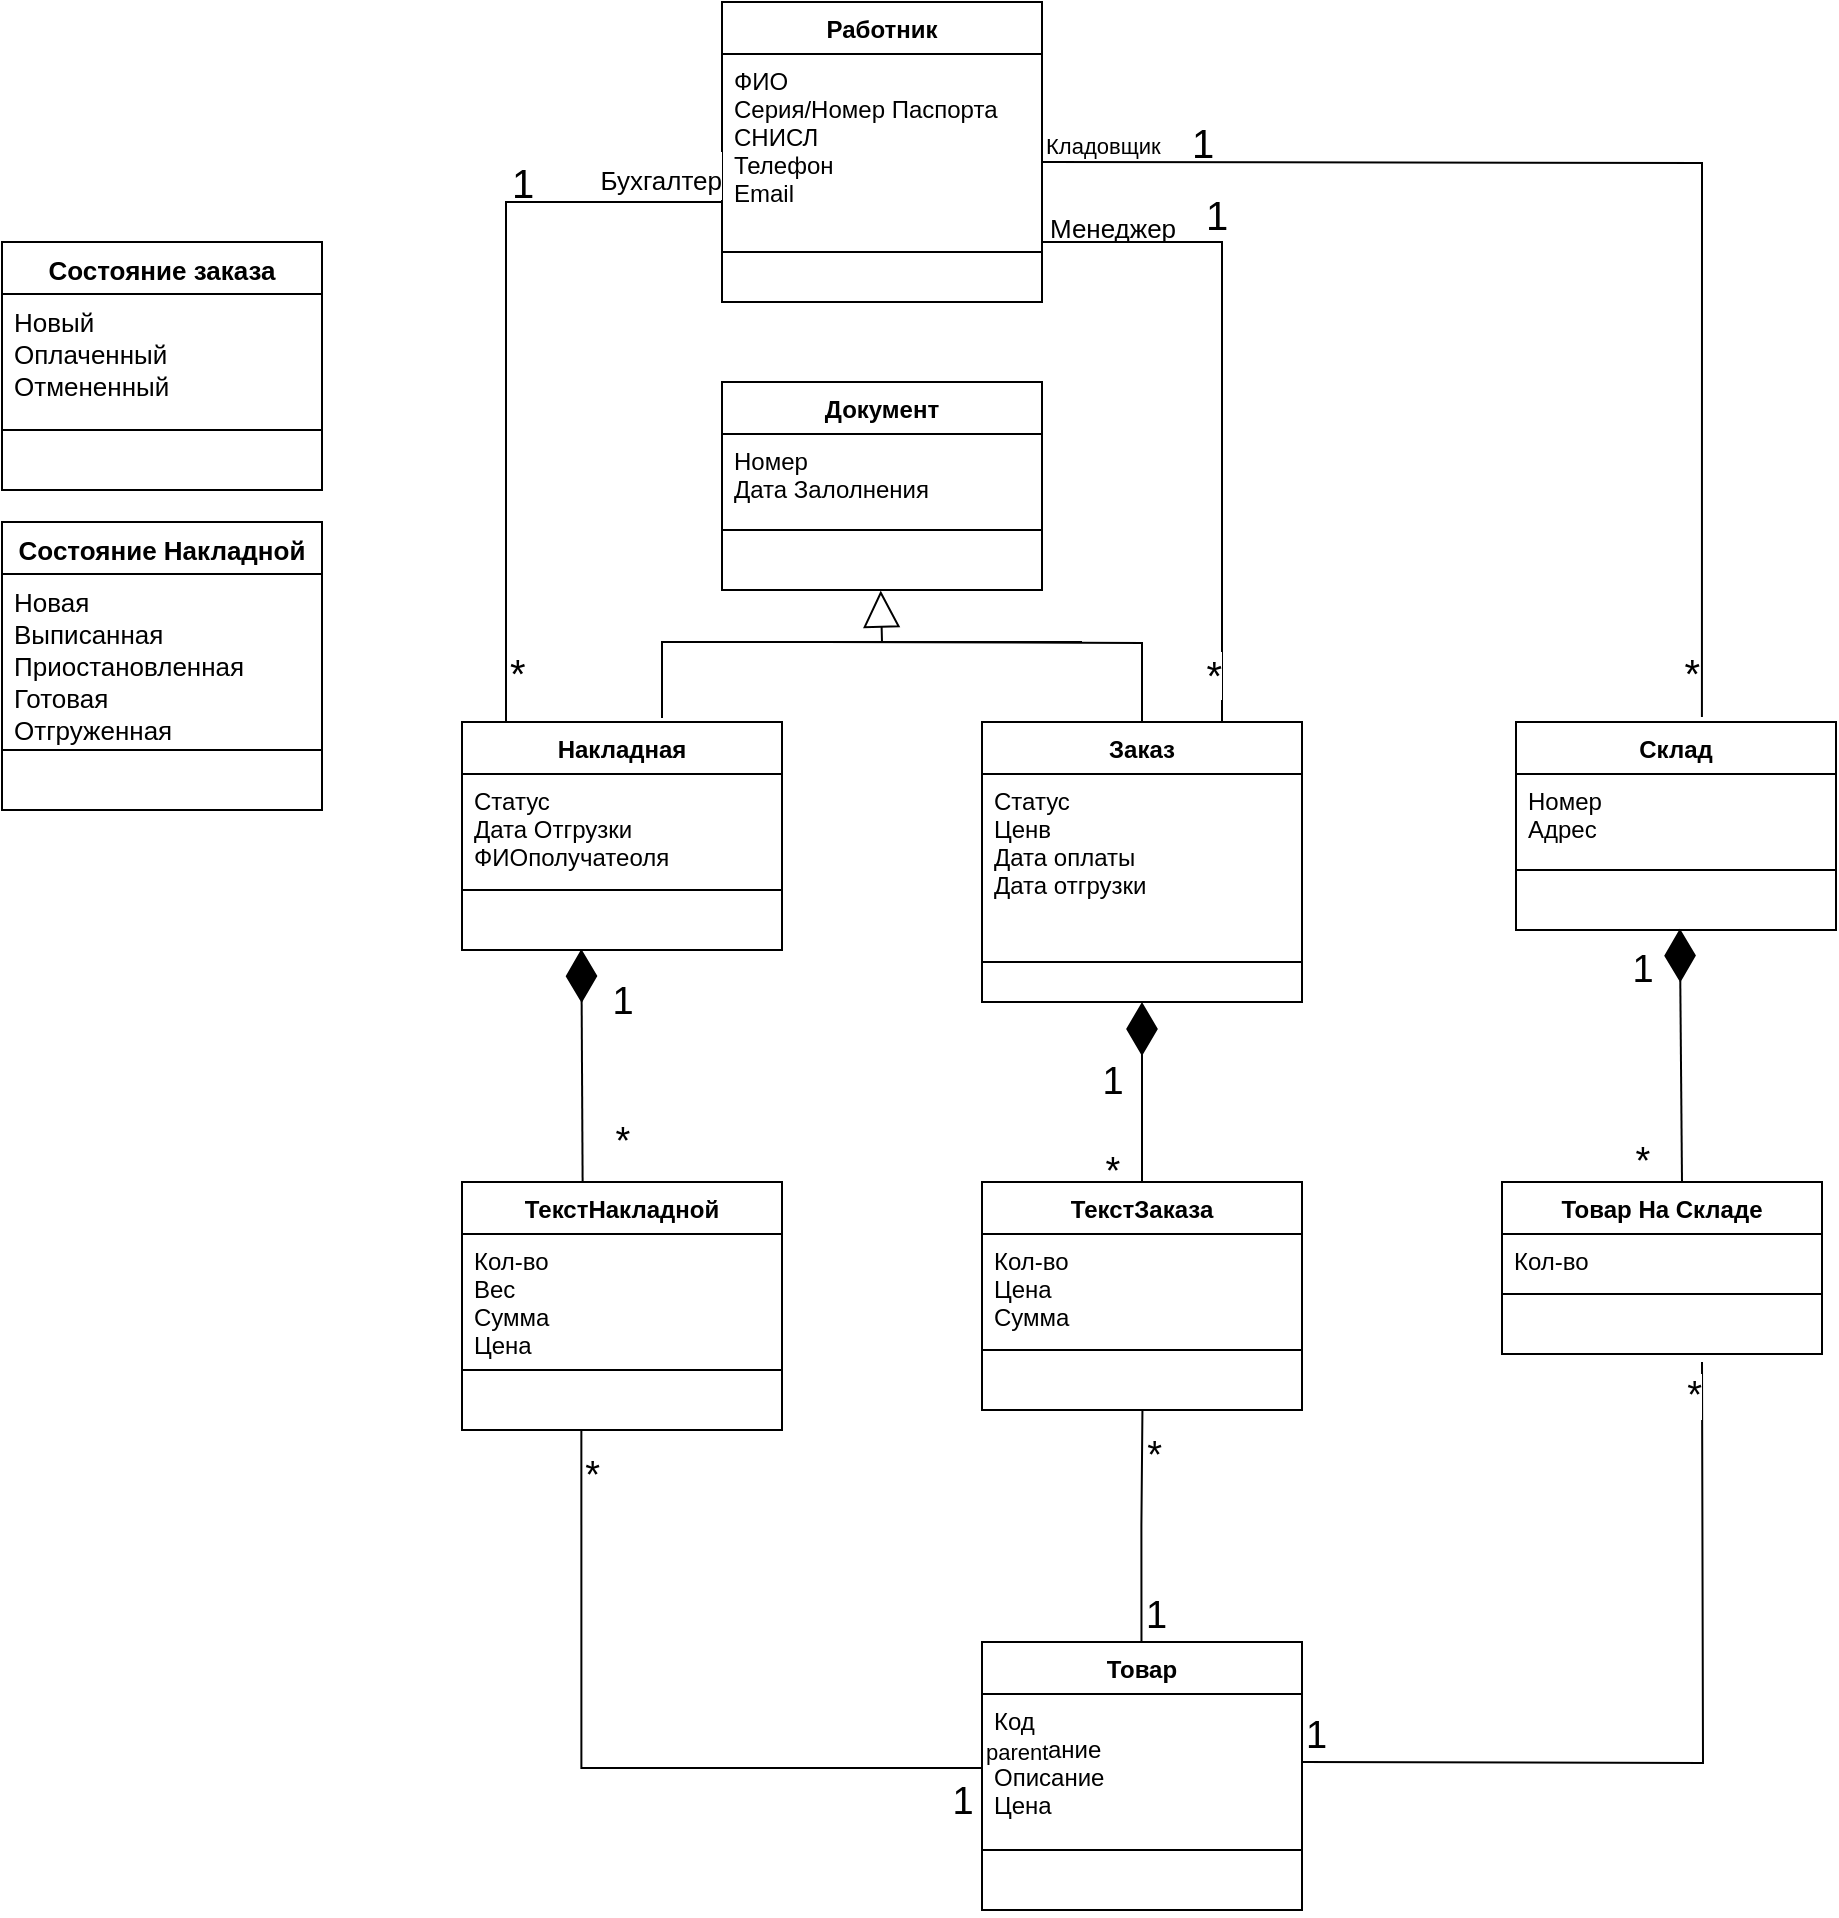 <mxfile version="20.3.6" type="device"><diagram id="p2ouDztzXIYt4XkSXqO1" name="Страница 1"><mxGraphModel dx="2714" dy="1045" grid="1" gridSize="10" guides="1" tooltips="1" connect="1" arrows="1" fold="1" page="1" pageScale="1" pageWidth="827" pageHeight="1169" math="0" shadow="0"><root><mxCell id="0"/><mxCell id="1" parent="0"/><mxCell id="CxwpORz3v9rYmQOpG5ak-1" value="Работник" style="swimlane;fontStyle=1;align=center;verticalAlign=top;childLayout=stackLayout;horizontal=1;startSize=26;horizontalStack=0;resizeParent=1;resizeParentMax=0;resizeLast=0;collapsible=1;marginBottom=0;" vertex="1" parent="1"><mxGeometry x="270" width="160" height="150" as="geometry"/></mxCell><mxCell id="CxwpORz3v9rYmQOpG5ak-2" value="ФИО&#10;Серия/Номер Паспорта&#10;СНИСЛ&#10;Телефон&#10;Email &#10;" style="text;strokeColor=none;fillColor=none;align=left;verticalAlign=top;spacingLeft=4;spacingRight=4;overflow=hidden;rotatable=0;points=[[0,0.5],[1,0.5]];portConstraint=eastwest;" vertex="1" parent="CxwpORz3v9rYmQOpG5ak-1"><mxGeometry y="26" width="160" height="74" as="geometry"/></mxCell><mxCell id="CxwpORz3v9rYmQOpG5ak-3" value="" style="line;strokeWidth=1;fillColor=none;align=left;verticalAlign=middle;spacingTop=-1;spacingLeft=3;spacingRight=3;rotatable=0;labelPosition=right;points=[];portConstraint=eastwest;strokeColor=inherit;" vertex="1" parent="CxwpORz3v9rYmQOpG5ak-1"><mxGeometry y="100" width="160" height="50" as="geometry"/></mxCell><mxCell id="CxwpORz3v9rYmQOpG5ak-6" value="Заказ" style="swimlane;fontStyle=1;align=center;verticalAlign=top;childLayout=stackLayout;horizontal=1;startSize=26;horizontalStack=0;resizeParent=1;resizeParentMax=0;resizeLast=0;collapsible=1;marginBottom=0;" vertex="1" parent="1"><mxGeometry x="400" y="360" width="160" height="140" as="geometry"><mxRectangle x="400" y="360" width="50" height="30" as="alternateBounds"/></mxGeometry></mxCell><mxCell id="CxwpORz3v9rYmQOpG5ak-7" value="Статус&#10;Ценв&#10;Дата оплаты&#10;Дата отгрузки" style="text;strokeColor=none;fillColor=none;align=left;verticalAlign=top;spacingLeft=4;spacingRight=4;overflow=hidden;rotatable=0;points=[[0,0.5],[1,0.5]];portConstraint=eastwest;" vertex="1" parent="CxwpORz3v9rYmQOpG5ak-6"><mxGeometry y="26" width="160" height="74" as="geometry"/></mxCell><mxCell id="CxwpORz3v9rYmQOpG5ak-8" value="" style="line;strokeWidth=1;fillColor=none;align=left;verticalAlign=middle;spacingTop=-1;spacingLeft=3;spacingRight=3;rotatable=0;labelPosition=right;points=[];portConstraint=eastwest;strokeColor=inherit;" vertex="1" parent="CxwpORz3v9rYmQOpG5ak-6"><mxGeometry y="100" width="160" height="40" as="geometry"/></mxCell><mxCell id="CxwpORz3v9rYmQOpG5ak-10" value="Склад" style="swimlane;fontStyle=1;align=center;verticalAlign=top;childLayout=stackLayout;horizontal=1;startSize=26;horizontalStack=0;resizeParent=1;resizeParentMax=0;resizeLast=0;collapsible=1;marginBottom=0;" vertex="1" parent="1"><mxGeometry x="667" y="360" width="160" height="104" as="geometry"/></mxCell><mxCell id="CxwpORz3v9rYmQOpG5ak-11" value="Номер&#10;Адрес&#10;" style="text;strokeColor=none;fillColor=none;align=left;verticalAlign=top;spacingLeft=4;spacingRight=4;overflow=hidden;rotatable=0;points=[[0,0.5],[1,0.5]];portConstraint=eastwest;" vertex="1" parent="CxwpORz3v9rYmQOpG5ak-10"><mxGeometry y="26" width="160" height="44" as="geometry"/></mxCell><mxCell id="CxwpORz3v9rYmQOpG5ak-12" value="" style="line;strokeWidth=1;fillColor=none;align=left;verticalAlign=middle;spacingTop=-1;spacingLeft=3;spacingRight=3;rotatable=0;labelPosition=right;points=[];portConstraint=eastwest;strokeColor=inherit;" vertex="1" parent="CxwpORz3v9rYmQOpG5ak-10"><mxGeometry y="70" width="160" height="8" as="geometry"/></mxCell><mxCell id="CxwpORz3v9rYmQOpG5ak-13" value=" &#10;" style="text;strokeColor=none;fillColor=none;align=left;verticalAlign=top;spacingLeft=4;spacingRight=4;overflow=hidden;rotatable=0;points=[[0,0.5],[1,0.5]];portConstraint=eastwest;" vertex="1" parent="CxwpORz3v9rYmQOpG5ak-10"><mxGeometry y="78" width="160" height="26" as="geometry"/></mxCell><mxCell id="CxwpORz3v9rYmQOpG5ak-15" value="Накладная" style="swimlane;fontStyle=1;align=center;verticalAlign=top;childLayout=stackLayout;horizontal=1;startSize=26;horizontalStack=0;resizeParent=1;resizeParentMax=0;resizeLast=0;collapsible=1;marginBottom=0;" vertex="1" parent="1"><mxGeometry x="140" y="360" width="160" height="114" as="geometry"/></mxCell><mxCell id="CxwpORz3v9rYmQOpG5ak-16" value="Статус&#10;Дата Отгрузки&#10;ФИОполучатеоля" style="text;strokeColor=none;fillColor=none;align=left;verticalAlign=top;spacingLeft=4;spacingRight=4;overflow=hidden;rotatable=0;points=[[0,0.5],[1,0.5]];portConstraint=eastwest;" vertex="1" parent="CxwpORz3v9rYmQOpG5ak-15"><mxGeometry y="26" width="160" height="54" as="geometry"/></mxCell><mxCell id="CxwpORz3v9rYmQOpG5ak-17" value="" style="line;strokeWidth=1;fillColor=none;align=left;verticalAlign=middle;spacingTop=-1;spacingLeft=3;spacingRight=3;rotatable=0;labelPosition=right;points=[];portConstraint=eastwest;strokeColor=inherit;" vertex="1" parent="CxwpORz3v9rYmQOpG5ak-15"><mxGeometry y="80" width="160" height="8" as="geometry"/></mxCell><mxCell id="CxwpORz3v9rYmQOpG5ak-18" value=" &#10;" style="text;strokeColor=none;fillColor=none;align=left;verticalAlign=top;spacingLeft=4;spacingRight=4;overflow=hidden;rotatable=0;points=[[0,0.5],[1,0.5]];portConstraint=eastwest;" vertex="1" parent="CxwpORz3v9rYmQOpG5ak-15"><mxGeometry y="88" width="160" height="26" as="geometry"/></mxCell><mxCell id="CxwpORz3v9rYmQOpG5ak-19" value="ТекстНакладной" style="swimlane;fontStyle=1;align=center;verticalAlign=top;childLayout=stackLayout;horizontal=1;startSize=26;horizontalStack=0;resizeParent=1;resizeParentMax=0;resizeLast=0;collapsible=1;marginBottom=0;" vertex="1" parent="1"><mxGeometry x="140" y="590" width="160" height="124" as="geometry"/></mxCell><mxCell id="CxwpORz3v9rYmQOpG5ak-20" value="Кол-во&#10;Вес &#10;Сумма&#10;Цена" style="text;strokeColor=none;fillColor=none;align=left;verticalAlign=top;spacingLeft=4;spacingRight=4;overflow=hidden;rotatable=0;points=[[0,0.5],[1,0.5]];portConstraint=eastwest;" vertex="1" parent="CxwpORz3v9rYmQOpG5ak-19"><mxGeometry y="26" width="160" height="64" as="geometry"/></mxCell><mxCell id="CxwpORz3v9rYmQOpG5ak-21" value="" style="line;strokeWidth=1;fillColor=none;align=left;verticalAlign=middle;spacingTop=-1;spacingLeft=3;spacingRight=3;rotatable=0;labelPosition=right;points=[];portConstraint=eastwest;strokeColor=inherit;" vertex="1" parent="CxwpORz3v9rYmQOpG5ak-19"><mxGeometry y="90" width="160" height="8" as="geometry"/></mxCell><mxCell id="CxwpORz3v9rYmQOpG5ak-22" value=" &#10;" style="text;strokeColor=none;fillColor=none;align=left;verticalAlign=top;spacingLeft=4;spacingRight=4;overflow=hidden;rotatable=0;points=[[0,0.5],[1,0.5]];portConstraint=eastwest;" vertex="1" parent="CxwpORz3v9rYmQOpG5ak-19"><mxGeometry y="98" width="160" height="26" as="geometry"/></mxCell><mxCell id="CxwpORz3v9rYmQOpG5ak-23" value="ТекстЗаказа" style="swimlane;fontStyle=1;align=center;verticalAlign=top;childLayout=stackLayout;horizontal=1;startSize=26;horizontalStack=0;resizeParent=1;resizeParentMax=0;resizeLast=0;collapsible=1;marginBottom=0;" vertex="1" parent="1"><mxGeometry x="400" y="590" width="160" height="114" as="geometry"/></mxCell><mxCell id="CxwpORz3v9rYmQOpG5ak-24" value="Кол-во&#10;Цена&#10;Сумма" style="text;strokeColor=none;fillColor=none;align=left;verticalAlign=top;spacingLeft=4;spacingRight=4;overflow=hidden;rotatable=0;points=[[0,0.5],[1,0.5]];portConstraint=eastwest;" vertex="1" parent="CxwpORz3v9rYmQOpG5ak-23"><mxGeometry y="26" width="160" height="54" as="geometry"/></mxCell><mxCell id="CxwpORz3v9rYmQOpG5ak-25" value="" style="line;strokeWidth=1;fillColor=none;align=left;verticalAlign=middle;spacingTop=-1;spacingLeft=3;spacingRight=3;rotatable=0;labelPosition=right;points=[];portConstraint=eastwest;strokeColor=inherit;" vertex="1" parent="CxwpORz3v9rYmQOpG5ak-23"><mxGeometry y="80" width="160" height="8" as="geometry"/></mxCell><mxCell id="CxwpORz3v9rYmQOpG5ak-26" value=" &#10;" style="text;strokeColor=none;fillColor=none;align=left;verticalAlign=top;spacingLeft=4;spacingRight=4;overflow=hidden;rotatable=0;points=[[0,0.5],[1,0.5]];portConstraint=eastwest;" vertex="1" parent="CxwpORz3v9rYmQOpG5ak-23"><mxGeometry y="88" width="160" height="26" as="geometry"/></mxCell><mxCell id="CxwpORz3v9rYmQOpG5ak-51" value="" style="endArrow=none;html=1;edgeStyle=orthogonalEdgeStyle;rounded=0;fontSize=19;exitX=0.5;exitY=0;exitDx=0;exitDy=0;entryX=0.503;entryY=0.991;entryDx=0;entryDy=0;entryPerimeter=0;" edge="1" parent="CxwpORz3v9rYmQOpG5ak-23"><mxGeometry relative="1" as="geometry"><mxPoint x="79.74" y="230.23" as="sourcePoint"/><mxPoint x="80.22" y="113.996" as="targetPoint"/><Array as="points"><mxPoint x="80" y="172"/><mxPoint x="80" y="172"/></Array></mxGeometry></mxCell><mxCell id="CxwpORz3v9rYmQOpG5ak-52" value="1" style="edgeLabel;resizable=0;html=1;align=left;verticalAlign=bottom;fontSize=19;" connectable="0" vertex="1" parent="CxwpORz3v9rYmQOpG5ak-51"><mxGeometry x="-1" relative="1" as="geometry"/></mxCell><mxCell id="CxwpORz3v9rYmQOpG5ak-53" value="*" style="edgeLabel;resizable=0;html=1;align=right;verticalAlign=bottom;fontSize=19;" connectable="0" vertex="1" parent="CxwpORz3v9rYmQOpG5ak-51"><mxGeometry x="1" relative="1" as="geometry"><mxPoint x="10" y="36" as="offset"/></mxGeometry></mxCell><mxCell id="CxwpORz3v9rYmQOpG5ak-27" value="Товар На Складе" style="swimlane;fontStyle=1;align=center;verticalAlign=top;childLayout=stackLayout;horizontal=1;startSize=26;horizontalStack=0;resizeParent=1;resizeParentMax=0;resizeLast=0;collapsible=1;marginBottom=0;" vertex="1" parent="1"><mxGeometry x="660" y="590" width="160" height="86" as="geometry"/></mxCell><mxCell id="CxwpORz3v9rYmQOpG5ak-28" value="Кол-во" style="text;strokeColor=none;fillColor=none;align=left;verticalAlign=top;spacingLeft=4;spacingRight=4;overflow=hidden;rotatable=0;points=[[0,0.5],[1,0.5]];portConstraint=eastwest;" vertex="1" parent="CxwpORz3v9rYmQOpG5ak-27"><mxGeometry y="26" width="160" height="26" as="geometry"/></mxCell><mxCell id="CxwpORz3v9rYmQOpG5ak-29" value="" style="line;strokeWidth=1;fillColor=none;align=left;verticalAlign=middle;spacingTop=-1;spacingLeft=3;spacingRight=3;rotatable=0;labelPosition=right;points=[];portConstraint=eastwest;strokeColor=inherit;" vertex="1" parent="CxwpORz3v9rYmQOpG5ak-27"><mxGeometry y="52" width="160" height="8" as="geometry"/></mxCell><mxCell id="CxwpORz3v9rYmQOpG5ak-30" value=" &#10;" style="text;strokeColor=none;fillColor=none;align=left;verticalAlign=top;spacingLeft=4;spacingRight=4;overflow=hidden;rotatable=0;points=[[0,0.5],[1,0.5]];portConstraint=eastwest;" vertex="1" parent="CxwpORz3v9rYmQOpG5ak-27"><mxGeometry y="60" width="160" height="26" as="geometry"/></mxCell><mxCell id="CxwpORz3v9rYmQOpG5ak-32" value="Товар" style="swimlane;fontStyle=1;align=center;verticalAlign=top;childLayout=stackLayout;horizontal=1;startSize=26;horizontalStack=0;resizeParent=1;resizeParentMax=0;resizeLast=0;collapsible=1;marginBottom=0;" vertex="1" parent="1"><mxGeometry x="400" y="820" width="160" height="134" as="geometry"/></mxCell><mxCell id="CxwpORz3v9rYmQOpG5ak-33" value="Код&#10;Название&#10;Описание&#10;Цена" style="text;strokeColor=none;fillColor=none;align=left;verticalAlign=top;spacingLeft=4;spacingRight=4;overflow=hidden;rotatable=0;points=[[0,0.5],[1,0.5]];portConstraint=eastwest;" vertex="1" parent="CxwpORz3v9rYmQOpG5ak-32"><mxGeometry y="26" width="160" height="74" as="geometry"/></mxCell><mxCell id="CxwpORz3v9rYmQOpG5ak-34" value="" style="line;strokeWidth=1;fillColor=none;align=left;verticalAlign=middle;spacingTop=-1;spacingLeft=3;spacingRight=3;rotatable=0;labelPosition=right;points=[];portConstraint=eastwest;strokeColor=inherit;" vertex="1" parent="CxwpORz3v9rYmQOpG5ak-32"><mxGeometry y="100" width="160" height="8" as="geometry"/></mxCell><mxCell id="CxwpORz3v9rYmQOpG5ak-35" value=" &#10;" style="text;strokeColor=none;fillColor=none;align=left;verticalAlign=top;spacingLeft=4;spacingRight=4;overflow=hidden;rotatable=0;points=[[0,0.5],[1,0.5]];portConstraint=eastwest;" vertex="1" parent="CxwpORz3v9rYmQOpG5ak-32"><mxGeometry y="108" width="160" height="26" as="geometry"/></mxCell><mxCell id="CxwpORz3v9rYmQOpG5ak-36" value="Документ" style="swimlane;fontStyle=1;align=center;verticalAlign=top;childLayout=stackLayout;horizontal=1;startSize=26;horizontalStack=0;resizeParent=1;resizeParentMax=0;resizeLast=0;collapsible=1;marginBottom=0;" vertex="1" parent="1"><mxGeometry x="270" y="190" width="160" height="104" as="geometry"/></mxCell><mxCell id="CxwpORz3v9rYmQOpG5ak-37" value="Номер&#10;Дата Залолнения" style="text;strokeColor=none;fillColor=none;align=left;verticalAlign=top;spacingLeft=4;spacingRight=4;overflow=hidden;rotatable=0;points=[[0,0.5],[1,0.5]];portConstraint=eastwest;" vertex="1" parent="CxwpORz3v9rYmQOpG5ak-36"><mxGeometry y="26" width="160" height="44" as="geometry"/></mxCell><mxCell id="CxwpORz3v9rYmQOpG5ak-38" value="" style="line;strokeWidth=1;fillColor=none;align=left;verticalAlign=middle;spacingTop=-1;spacingLeft=3;spacingRight=3;rotatable=0;labelPosition=right;points=[];portConstraint=eastwest;strokeColor=inherit;" vertex="1" parent="CxwpORz3v9rYmQOpG5ak-36"><mxGeometry y="70" width="160" height="8" as="geometry"/></mxCell><mxCell id="CxwpORz3v9rYmQOpG5ak-39" value=" &#10;" style="text;strokeColor=none;fillColor=none;align=left;verticalAlign=top;spacingLeft=4;spacingRight=4;overflow=hidden;rotatable=0;points=[[0,0.5],[1,0.5]];portConstraint=eastwest;" vertex="1" parent="CxwpORz3v9rYmQOpG5ak-36"><mxGeometry y="78" width="160" height="26" as="geometry"/></mxCell><mxCell id="CxwpORz3v9rYmQOpG5ak-41" value="" style="endArrow=none;html=1;edgeStyle=orthogonalEdgeStyle;rounded=0;exitX=0;exitY=0.5;exitDx=0;exitDy=0;entryX=0.373;entryY=1.006;entryDx=0;entryDy=0;entryPerimeter=0;" edge="1" parent="1" source="CxwpORz3v9rYmQOpG5ak-33" target="CxwpORz3v9rYmQOpG5ak-22"><mxGeometry relative="1" as="geometry"><mxPoint x="270" y="760" as="sourcePoint"/><mxPoint x="200" y="730" as="targetPoint"/></mxGeometry></mxCell><mxCell id="CxwpORz3v9rYmQOpG5ak-42" value="parent" style="edgeLabel;resizable=0;html=1;align=left;verticalAlign=bottom;" connectable="0" vertex="1" parent="CxwpORz3v9rYmQOpG5ak-41"><mxGeometry x="-1" relative="1" as="geometry"/></mxCell><mxCell id="CxwpORz3v9rYmQOpG5ak-43" value="&lt;font style=&quot;font-size: 19px;&quot;&gt;*&lt;/font&gt;" style="edgeLabel;resizable=0;html=1;align=right;verticalAlign=bottom;" connectable="0" vertex="1" parent="CxwpORz3v9rYmQOpG5ak-41"><mxGeometry x="1" relative="1" as="geometry"><mxPoint x="10" y="36" as="offset"/></mxGeometry></mxCell><mxCell id="CxwpORz3v9rYmQOpG5ak-44" value="1" style="edgeLabel;html=1;align=center;verticalAlign=middle;resizable=0;points=[];fontSize=19;" vertex="1" connectable="0" parent="CxwpORz3v9rYmQOpG5ak-41"><mxGeometry x="0.096" y="-2" relative="1" as="geometry"><mxPoint x="188" y="19" as="offset"/></mxGeometry></mxCell><mxCell id="CxwpORz3v9rYmQOpG5ak-54" value="" style="endArrow=none;html=1;edgeStyle=orthogonalEdgeStyle;rounded=0;fontSize=19;" edge="1" parent="1"><mxGeometry relative="1" as="geometry"><mxPoint x="560" y="880" as="sourcePoint"/><mxPoint x="760" y="680" as="targetPoint"/></mxGeometry></mxCell><mxCell id="CxwpORz3v9rYmQOpG5ak-55" value="1" style="edgeLabel;resizable=0;html=1;align=left;verticalAlign=bottom;fontSize=19;" connectable="0" vertex="1" parent="CxwpORz3v9rYmQOpG5ak-54"><mxGeometry x="-1" relative="1" as="geometry"/></mxCell><mxCell id="CxwpORz3v9rYmQOpG5ak-56" value="&amp;nbsp;*" style="edgeLabel;resizable=0;html=1;align=right;verticalAlign=bottom;fontSize=19;" connectable="0" vertex="1" parent="CxwpORz3v9rYmQOpG5ak-54"><mxGeometry x="1" relative="1" as="geometry"><mxPoint y="30" as="offset"/></mxGeometry></mxCell><mxCell id="CxwpORz3v9rYmQOpG5ak-58" value="" style="endArrow=diamondThin;endFill=1;endSize=24;html=1;rounded=0;fontSize=19;exitX=0.377;exitY=0.002;exitDx=0;exitDy=0;exitPerimeter=0;entryX=0.373;entryY=0.982;entryDx=0;entryDy=0;entryPerimeter=0;" edge="1" parent="1" source="CxwpORz3v9rYmQOpG5ak-19" target="CxwpORz3v9rYmQOpG5ak-18"><mxGeometry width="160" relative="1" as="geometry"><mxPoint x="370" y="640" as="sourcePoint"/><mxPoint x="530" y="640" as="targetPoint"/></mxGeometry></mxCell><mxCell id="CxwpORz3v9rYmQOpG5ak-59" value="" style="endArrow=diamondThin;endFill=1;endSize=24;html=1;rounded=0;fontSize=19;entryX=0.5;entryY=1;entryDx=0;entryDy=0;" edge="1" parent="1" target="CxwpORz3v9rYmQOpG5ak-6"><mxGeometry width="160" relative="1" as="geometry"><mxPoint x="480" y="590" as="sourcePoint"/><mxPoint x="640" y="590" as="targetPoint"/></mxGeometry></mxCell><mxCell id="CxwpORz3v9rYmQOpG5ak-60" value="" style="endArrow=diamondThin;endFill=1;endSize=24;html=1;rounded=0;fontSize=19;entryX=0.512;entryY=0.974;entryDx=0;entryDy=0;entryPerimeter=0;" edge="1" parent="1" target="CxwpORz3v9rYmQOpG5ak-13"><mxGeometry width="160" relative="1" as="geometry"><mxPoint x="750" y="590" as="sourcePoint"/><mxPoint x="910" y="590" as="targetPoint"/></mxGeometry></mxCell><mxCell id="CxwpORz3v9rYmQOpG5ak-61" value="1" style="text;html=1;align=center;verticalAlign=middle;resizable=0;points=[];autosize=1;strokeColor=none;fillColor=none;fontSize=19;" vertex="1" parent="1"><mxGeometry x="205" y="480" width="30" height="40" as="geometry"/></mxCell><mxCell id="CxwpORz3v9rYmQOpG5ak-62" value="*" style="text;html=1;align=center;verticalAlign=middle;resizable=0;points=[];autosize=1;strokeColor=none;fillColor=none;fontSize=19;" vertex="1" parent="1"><mxGeometry x="205" y="550" width="30" height="40" as="geometry"/></mxCell><mxCell id="CxwpORz3v9rYmQOpG5ak-63" value="*" style="text;html=1;align=center;verticalAlign=middle;resizable=0;points=[];autosize=1;strokeColor=none;fillColor=none;fontSize=19;" vertex="1" parent="1"><mxGeometry x="450" y="565" width="30" height="40" as="geometry"/></mxCell><mxCell id="CxwpORz3v9rYmQOpG5ak-64" value="1" style="text;html=1;align=center;verticalAlign=middle;resizable=0;points=[];autosize=1;strokeColor=none;fillColor=none;fontSize=19;" vertex="1" parent="1"><mxGeometry x="450" y="520" width="30" height="40" as="geometry"/></mxCell><mxCell id="CxwpORz3v9rYmQOpG5ak-65" value="1" style="text;html=1;align=center;verticalAlign=middle;resizable=0;points=[];autosize=1;strokeColor=none;fillColor=none;fontSize=19;" vertex="1" parent="1"><mxGeometry x="715" y="464" width="30" height="40" as="geometry"/></mxCell><mxCell id="CxwpORz3v9rYmQOpG5ak-66" value="*" style="text;html=1;align=center;verticalAlign=middle;resizable=0;points=[];autosize=1;strokeColor=none;fillColor=none;fontSize=19;" vertex="1" parent="1"><mxGeometry x="715" y="560" width="30" height="40" as="geometry"/></mxCell><mxCell id="CxwpORz3v9rYmQOpG5ak-68" value="&lt;br&gt;" style="endArrow=block;endSize=16;endFill=0;html=1;rounded=0;fontSize=19;entryX=0.496;entryY=1.01;entryDx=0;entryDy=0;entryPerimeter=0;exitX=0.625;exitY=-0.018;exitDx=0;exitDy=0;exitPerimeter=0;" edge="1" parent="1" source="CxwpORz3v9rYmQOpG5ak-15" target="CxwpORz3v9rYmQOpG5ak-39"><mxGeometry width="160" relative="1" as="geometry"><mxPoint x="350" y="330" as="sourcePoint"/><mxPoint x="500" y="300" as="targetPoint"/><Array as="points"><mxPoint x="240" y="320"/><mxPoint x="350" y="320"/></Array></mxGeometry></mxCell><mxCell id="CxwpORz3v9rYmQOpG5ak-70" value="" style="line;strokeWidth=1;fillColor=none;align=left;verticalAlign=middle;spacingTop=-1;spacingLeft=3;spacingRight=3;rotatable=0;labelPosition=right;points=[];portConstraint=eastwest;strokeColor=inherit;fontSize=19;" vertex="1" parent="1"><mxGeometry x="350" y="316" width="100" height="8" as="geometry"/></mxCell><mxCell id="CxwpORz3v9rYmQOpG5ak-73" value="" style="endArrow=none;html=1;edgeStyle=orthogonalEdgeStyle;rounded=0;fontSize=19;entryX=0.5;entryY=0;entryDx=0;entryDy=0;" edge="1" parent="1" target="CxwpORz3v9rYmQOpG5ak-6"><mxGeometry relative="1" as="geometry"><mxPoint x="320" y="320" as="sourcePoint"/><mxPoint x="480" y="320" as="targetPoint"/></mxGeometry></mxCell><mxCell id="CxwpORz3v9rYmQOpG5ak-82" value="" style="endArrow=none;html=1;edgeStyle=orthogonalEdgeStyle;rounded=0;fontSize=11;entryX=0.581;entryY=-0.024;entryDx=0;entryDy=0;entryPerimeter=0;" edge="1" parent="1" target="CxwpORz3v9rYmQOpG5ak-10"><mxGeometry relative="1" as="geometry"><mxPoint x="430" y="80" as="sourcePoint"/><mxPoint x="590" y="80" as="targetPoint"/></mxGeometry></mxCell><mxCell id="CxwpORz3v9rYmQOpG5ak-83" value="Кладовщик" style="edgeLabel;resizable=0;html=1;align=left;verticalAlign=bottom;fontSize=11;" connectable="0" vertex="1" parent="CxwpORz3v9rYmQOpG5ak-82"><mxGeometry x="-1" relative="1" as="geometry"/></mxCell><mxCell id="CxwpORz3v9rYmQOpG5ak-84" value="&lt;font style=&quot;font-size: 20px;&quot;&gt;*&lt;/font&gt;" style="edgeLabel;resizable=0;html=1;align=right;verticalAlign=bottom;fontSize=11;" connectable="0" vertex="1" parent="CxwpORz3v9rYmQOpG5ak-82"><mxGeometry x="1" relative="1" as="geometry"><mxPoint y="-8" as="offset"/></mxGeometry></mxCell><mxCell id="CxwpORz3v9rYmQOpG5ak-85" value="1" style="text;html=1;align=center;verticalAlign=middle;resizable=0;points=[];autosize=1;strokeColor=none;fillColor=none;fontSize=20;" vertex="1" parent="1"><mxGeometry x="495" y="50" width="30" height="40" as="geometry"/></mxCell><mxCell id="CxwpORz3v9rYmQOpG5ak-86" value="" style="endArrow=none;html=1;edgeStyle=orthogonalEdgeStyle;rounded=0;fontSize=20;entryX=0.75;entryY=0;entryDx=0;entryDy=0;" edge="1" parent="1" target="CxwpORz3v9rYmQOpG5ak-6"><mxGeometry relative="1" as="geometry"><mxPoint x="430" y="120" as="sourcePoint"/><mxPoint x="590" y="120" as="targetPoint"/><Array as="points"><mxPoint x="520" y="120"/></Array></mxGeometry></mxCell><mxCell id="CxwpORz3v9rYmQOpG5ak-87" value="1" style="edgeLabel;resizable=0;html=1;align=left;verticalAlign=bottom;fontSize=20;" connectable="0" vertex="1" parent="CxwpORz3v9rYmQOpG5ak-86"><mxGeometry x="-1" relative="1" as="geometry"><mxPoint x="80" as="offset"/></mxGeometry></mxCell><mxCell id="CxwpORz3v9rYmQOpG5ak-88" value="*" style="edgeLabel;resizable=0;html=1;align=right;verticalAlign=bottom;fontSize=20;" connectable="0" vertex="1" parent="CxwpORz3v9rYmQOpG5ak-86"><mxGeometry x="1" relative="1" as="geometry"><mxPoint y="-10" as="offset"/></mxGeometry></mxCell><mxCell id="CxwpORz3v9rYmQOpG5ak-89" value="" style="endArrow=none;html=1;edgeStyle=orthogonalEdgeStyle;rounded=0;fontSize=20;" edge="1" parent="1"><mxGeometry relative="1" as="geometry"><mxPoint x="162" y="360" as="sourcePoint"/><mxPoint x="270" y="100" as="targetPoint"/><Array as="points"><mxPoint x="162" y="100"/></Array></mxGeometry></mxCell><mxCell id="CxwpORz3v9rYmQOpG5ak-90" value="*" style="edgeLabel;resizable=0;html=1;align=left;verticalAlign=bottom;fontSize=20;" connectable="0" vertex="1" parent="CxwpORz3v9rYmQOpG5ak-89"><mxGeometry x="-1" relative="1" as="geometry"><mxPoint y="-11" as="offset"/></mxGeometry></mxCell><mxCell id="CxwpORz3v9rYmQOpG5ak-91" value="&lt;font style=&quot;font-size: 13px;&quot;&gt;Бухгалтер&lt;/font&gt;" style="edgeLabel;resizable=0;html=1;align=right;verticalAlign=bottom;fontSize=20;" connectable="0" vertex="1" parent="CxwpORz3v9rYmQOpG5ak-89"><mxGeometry x="1" relative="1" as="geometry"/></mxCell><mxCell id="CxwpORz3v9rYmQOpG5ak-92" value="&lt;font style=&quot;font-size: 20px;&quot;&gt;1&lt;/font&gt;" style="text;html=1;align=center;verticalAlign=middle;resizable=0;points=[];autosize=1;strokeColor=none;fillColor=none;fontSize=13;" vertex="1" parent="1"><mxGeometry x="155" y="70" width="30" height="40" as="geometry"/></mxCell><mxCell id="CxwpORz3v9rYmQOpG5ak-93" value="&lt;font style=&quot;font-size: 13px;&quot;&gt;Менеджер&lt;/font&gt;" style="text;html=1;align=center;verticalAlign=middle;resizable=0;points=[];autosize=1;strokeColor=none;fillColor=none;fontSize=20;" vertex="1" parent="1"><mxGeometry x="420" y="90" width="90" height="40" as="geometry"/></mxCell><mxCell id="CxwpORz3v9rYmQOpG5ak-94" value="Состояние заказа" style="swimlane;fontStyle=1;align=center;verticalAlign=top;childLayout=stackLayout;horizontal=1;startSize=26;horizontalStack=0;resizeParent=1;resizeParentMax=0;resizeLast=0;collapsible=1;marginBottom=0;fontSize=13;" vertex="1" parent="1"><mxGeometry x="-90" y="120" width="160" height="124" as="geometry"/></mxCell><mxCell id="CxwpORz3v9rYmQOpG5ak-95" value="Новый &#10;Оплаченный &#10;Отмененный" style="text;strokeColor=none;fillColor=none;align=left;verticalAlign=top;spacingLeft=4;spacingRight=4;overflow=hidden;rotatable=0;points=[[0,0.5],[1,0.5]];portConstraint=eastwest;fontSize=13;" vertex="1" parent="CxwpORz3v9rYmQOpG5ak-94"><mxGeometry y="26" width="160" height="64" as="geometry"/></mxCell><mxCell id="CxwpORz3v9rYmQOpG5ak-96" value="" style="line;strokeWidth=1;fillColor=none;align=left;verticalAlign=middle;spacingTop=-1;spacingLeft=3;spacingRight=3;rotatable=0;labelPosition=right;points=[];portConstraint=eastwest;strokeColor=inherit;fontSize=13;" vertex="1" parent="CxwpORz3v9rYmQOpG5ak-94"><mxGeometry y="90" width="160" height="8" as="geometry"/></mxCell><mxCell id="CxwpORz3v9rYmQOpG5ak-97" value=" &#10;" style="text;strokeColor=none;fillColor=none;align=left;verticalAlign=top;spacingLeft=4;spacingRight=4;overflow=hidden;rotatable=0;points=[[0,0.5],[1,0.5]];portConstraint=eastwest;fontSize=13;" vertex="1" parent="CxwpORz3v9rYmQOpG5ak-94"><mxGeometry y="98" width="160" height="26" as="geometry"/></mxCell><mxCell id="CxwpORz3v9rYmQOpG5ak-98" value="Состояние Накладной" style="swimlane;fontStyle=1;align=center;verticalAlign=top;childLayout=stackLayout;horizontal=1;startSize=26;horizontalStack=0;resizeParent=1;resizeParentMax=0;resizeLast=0;collapsible=1;marginBottom=0;fontSize=13;" vertex="1" parent="1"><mxGeometry x="-90" y="260" width="160" height="144" as="geometry"/></mxCell><mxCell id="CxwpORz3v9rYmQOpG5ak-99" value="Новая&#10;Выписанная&#10;Приостановленная&#10;Готовая&#10;Отгруженная" style="text;strokeColor=none;fillColor=none;align=left;verticalAlign=top;spacingLeft=4;spacingRight=4;overflow=hidden;rotatable=0;points=[[0,0.5],[1,0.5]];portConstraint=eastwest;fontSize=13;" vertex="1" parent="CxwpORz3v9rYmQOpG5ak-98"><mxGeometry y="26" width="160" height="84" as="geometry"/></mxCell><mxCell id="CxwpORz3v9rYmQOpG5ak-100" value="" style="line;strokeWidth=1;fillColor=none;align=left;verticalAlign=middle;spacingTop=-1;spacingLeft=3;spacingRight=3;rotatable=0;labelPosition=right;points=[];portConstraint=eastwest;strokeColor=inherit;fontSize=13;" vertex="1" parent="CxwpORz3v9rYmQOpG5ak-98"><mxGeometry y="110" width="160" height="8" as="geometry"/></mxCell><mxCell id="CxwpORz3v9rYmQOpG5ak-101" value=" &#10;" style="text;strokeColor=none;fillColor=none;align=left;verticalAlign=top;spacingLeft=4;spacingRight=4;overflow=hidden;rotatable=0;points=[[0,0.5],[1,0.5]];portConstraint=eastwest;fontSize=13;" vertex="1" parent="CxwpORz3v9rYmQOpG5ak-98"><mxGeometry y="118" width="160" height="26" as="geometry"/></mxCell></root></mxGraphModel></diagram></mxfile>
